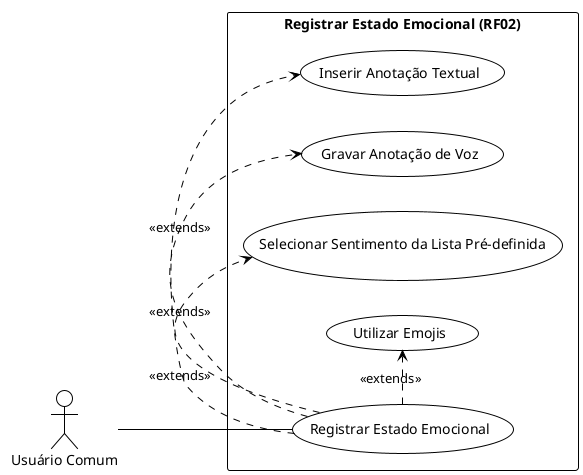 @startuml
!theme plain
left to right direction

actor "Usuário Comum" as User

rectangle "Registrar Estado Emocional (RF02)" {
  usecase "Registrar Estado Emocional" as RF02_main

  ' Métodos de registro do RF02
  usecase "Inserir Anotação Textual" as RF02_detail_text
  usecase "Gravar Anotação de Voz" as RF02_detail_voice
  usecase "Selecionar Sentimento da Lista Pré-definida" as RF02_detail_list
  usecase "Utilizar Emojis" as RF02_detail_emojis
}

User -- RF02_main

RF02_main .> RF02_detail_text : <<extends>>
RF02_main .> RF02_detail_voice : <<extends>>
RF02_main .> RF02_detail_list : <<extends>>
RF02_main .> RF02_detail_emojis : <<extends>>
@enduml